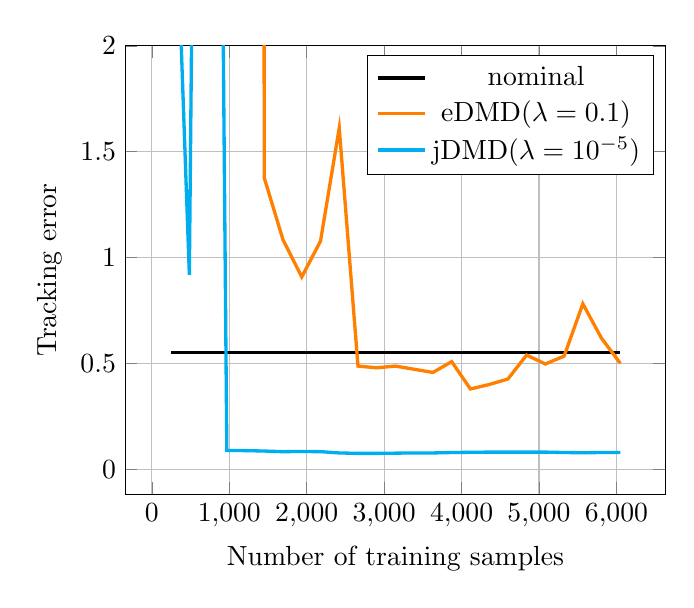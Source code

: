 % Recommended preamble:
\begin{tikzpicture}
\begin{axis}[xmajorgrids, ymajorgrids, xlabel={Number of training samples}, ylabel={Tracking error}, ymax={2.0}]
    \addplot+[no marks, very thick, color={black}]
        coordinates {
            (242,0.553)
            (484,0.553)
            (726,0.553)
            (968,0.553)
            (1210,0.553)
            (1452,0.553)
            (1694,0.553)
            (1936,0.553)
            (2178,0.553)
            (2420,0.553)
            (2662,0.553)
            (2904,0.553)
            (3146,0.553)
            (3388,0.553)
            (3630,0.553)
            (3872,0.553)
            (4114,0.553)
            (4356,0.553)
            (4598,0.553)
            (4840,0.553)
            (5082,0.553)
            (5324,0.553)
            (5566,0.553)
            (5808,0.553)
            (6050,0.553)
        }
        ;
    \addplot+[no marks, very thick, color={orange}]
        coordinates {
            (242,28.216)
            (484,20.695)
            (726,4.172)
            (968,4.814)
            (1210,62.166)
            (1452,1.376)
            (1694,1.084)
            (1936,0.909)
            (2178,1.078)
            (2420,1.612)
            (2662,0.488)
            (2904,0.48)
            (3146,0.488)
            (3388,0.473)
            (3630,0.458)
            (3872,0.509)
            (4114,0.38)
            (4356,0.401)
            (4598,0.427)
            (4840,0.54)
            (5082,0.498)
            (5324,0.535)
            (5566,0.782)
            (5808,0.619)
            (6050,0.501)
        }
        ;
    \addplot+[no marks, very thick, color={cyan}]
        coordinates {
            (242,3.42)
            (484,0.919)
            (726,10.236)
            (968,0.09)
            (1210,0.089)
            (1452,0.087)
            (1694,0.084)
            (1936,0.085)
            (2178,0.084)
            (2420,0.078)
            (2662,0.076)
            (2904,0.076)
            (3146,0.077)
            (3388,0.078)
            (3630,0.078)
            (3872,0.08)
            (4114,0.081)
            (4356,0.082)
            (4598,0.082)
            (4840,0.082)
            (5082,0.082)
            (5324,0.08)
            (5566,0.079)
            (5808,0.08)
            (6050,0.08)
        }
        ;
    \legend{{nominal},{eDMD$(\lambda = 0.1)$},{jDMD$(\lambda = 10^{-5})$}}
\end{axis}
\end{tikzpicture}
